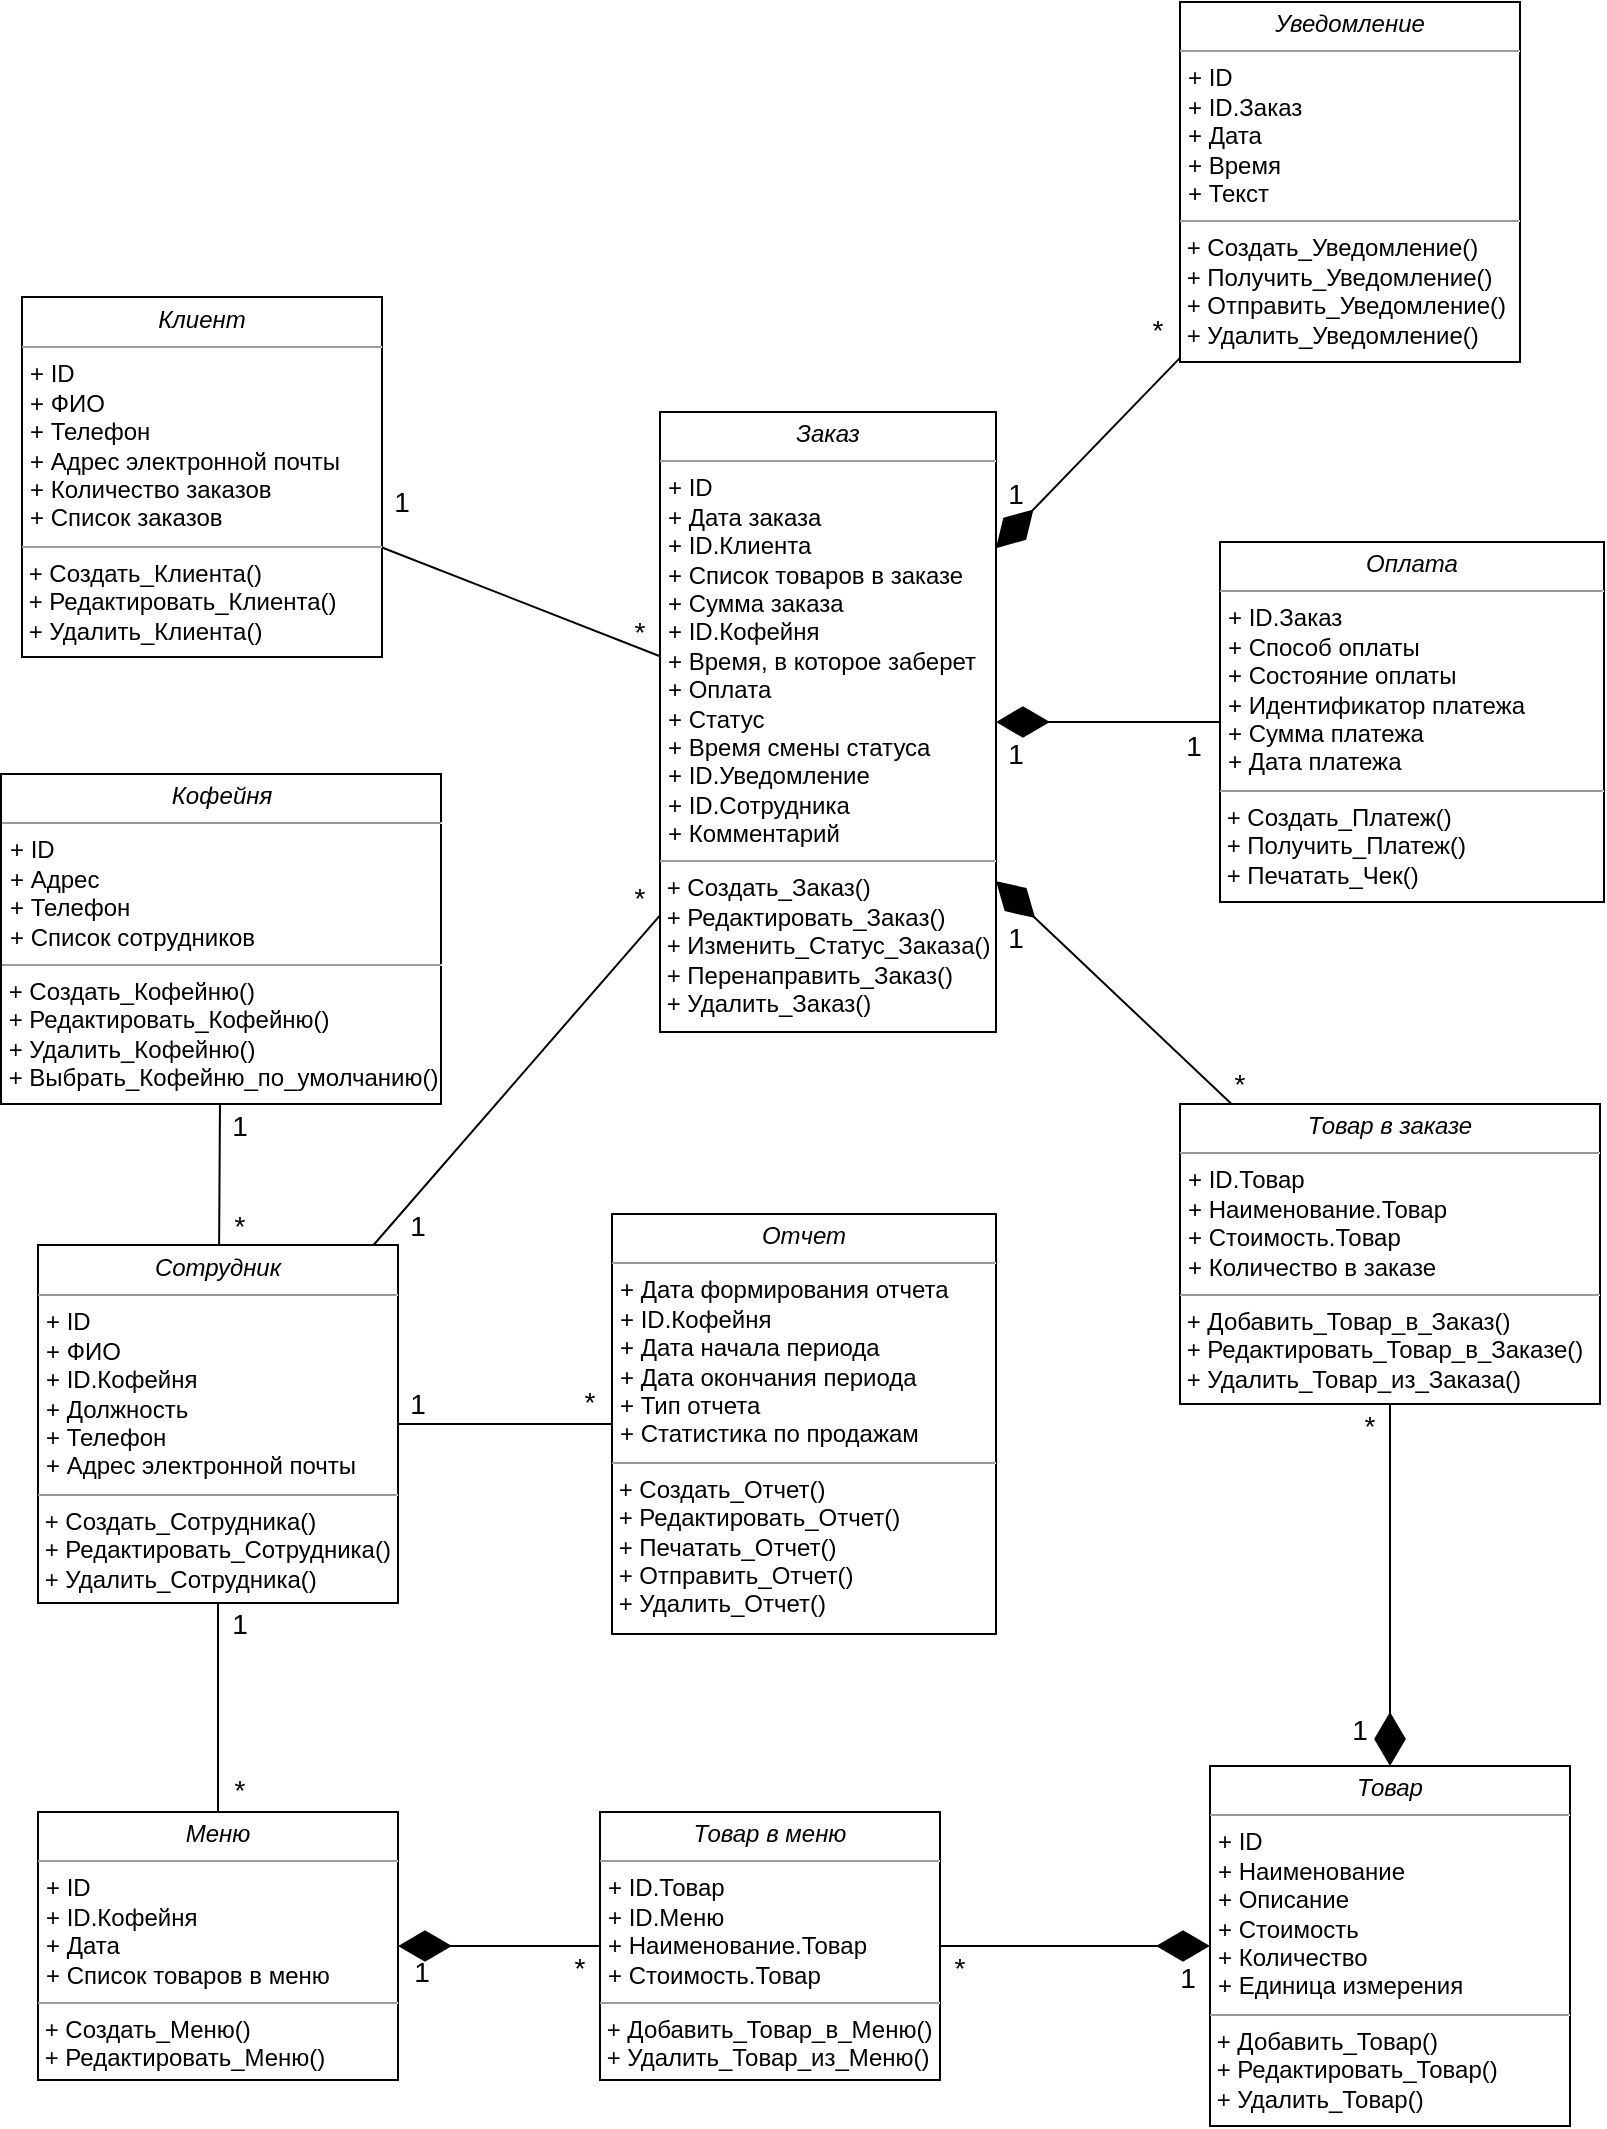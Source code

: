 <mxfile version="23.1.5" type="device" pages="2">
  <diagram name="Диаграмма классов" id="pnoYmBRbnu8oBv1x6RT-">
    <mxGraphModel dx="1050" dy="2967" grid="1" gridSize="10" guides="1" tooltips="1" connect="1" arrows="1" fold="1" page="1" pageScale="1" pageWidth="827" pageHeight="1169" math="0" shadow="0">
      <root>
        <mxCell id="mQN_ESabLHZ2Kg3EOT5M-0" />
        <mxCell id="mQN_ESabLHZ2Kg3EOT5M-1" parent="mQN_ESabLHZ2Kg3EOT5M-0" />
        <mxCell id="mDdm9g5NISHtepqPp6oU-30" value="" style="rounded=0;orthogonalLoop=1;jettySize=auto;html=1;endArrow=none;endFill=0;" parent="mQN_ESabLHZ2Kg3EOT5M-1" source="mDdm9g5NISHtepqPp6oU-2" target="mDdm9g5NISHtepqPp6oU-13" edge="1">
          <mxGeometry relative="1" as="geometry">
            <mxPoint x="310" y="-2005" as="targetPoint" />
          </mxGeometry>
        </mxCell>
        <mxCell id="mDdm9g5NISHtepqPp6oU-2" value="&lt;p style=&quot;margin:0px;margin-top:4px;text-align:center;&quot;&gt;&lt;i&gt;Клиент&lt;/i&gt;&lt;/p&gt;&lt;hr size=&quot;1&quot;&gt;&lt;p style=&quot;margin:0px;margin-left:4px;&quot;&gt;+ ID&lt;/p&gt;&lt;p style=&quot;margin:0px;margin-left:4px;&quot;&gt;+ ФИО&lt;/p&gt;&lt;p style=&quot;margin:0px;margin-left:4px;&quot;&gt;+ Телефон&lt;br&gt;+ Адрес электронной почты&lt;/p&gt;&lt;p style=&quot;margin:0px;margin-left:4px;&quot;&gt;+ Количество заказов&lt;/p&gt;&lt;p style=&quot;margin:0px;margin-left:4px;&quot;&gt;+ Список заказов&lt;/p&gt;&lt;hr size=&quot;1&quot;&gt;&lt;p style=&quot;margin:0px;margin-left:4px;&quot;&gt;&lt;/p&gt;&amp;nbsp;+ Создать_Клиента()&lt;br&gt;&amp;nbsp;+&amp;nbsp;Редактировать_Клиента()&lt;br&gt;&amp;nbsp;+ Удалить_Клиента()" style="verticalAlign=top;align=left;overflow=fill;fontSize=12;fontFamily=Helvetica;html=1;whiteSpace=wrap;" parent="mQN_ESabLHZ2Kg3EOT5M-1" vertex="1">
          <mxGeometry x="30" y="-2152.5" width="180" height="180" as="geometry" />
        </mxCell>
        <mxCell id="7XOp9c6EZep5ufwHKNuO-0" value="" style="edgeStyle=orthogonalEdgeStyle;rounded=0;orthogonalLoop=1;jettySize=auto;html=1;endArrow=none;endFill=0;" parent="mQN_ESabLHZ2Kg3EOT5M-1" source="mDdm9g5NISHtepqPp6oU-3" target="mDdm9g5NISHtepqPp6oU-5" edge="1">
          <mxGeometry relative="1" as="geometry" />
        </mxCell>
        <mxCell id="mDdm9g5NISHtepqPp6oU-3" value="&lt;p style=&quot;margin:0px;margin-top:4px;text-align:center;&quot;&gt;&lt;i&gt;Сотрудник&lt;/i&gt;&lt;/p&gt;&lt;hr size=&quot;1&quot;&gt;&lt;p style=&quot;margin:0px;margin-left:4px;&quot;&gt;+ ID&lt;/p&gt;&lt;p style=&quot;margin:0px;margin-left:4px;&quot;&gt;+ ФИО&lt;/p&gt;&lt;p style=&quot;margin:0px;margin-left:4px;&quot;&gt;+ ID.Кофейня&lt;br&gt;+ Должность&lt;br&gt;&lt;/p&gt;&lt;p style=&quot;margin:0px;margin-left:4px;&quot;&gt;+ Телефон&lt;br style=&quot;border-color: var(--border-color);&quot;&gt;+ Адрес электронной почты&lt;br&gt;&lt;/p&gt;&lt;hr size=&quot;1&quot;&gt;&lt;p style=&quot;margin:0px;margin-left:4px;&quot;&gt;&lt;/p&gt;&amp;nbsp;+ Создать_Сотрудника()&lt;br&gt;&amp;nbsp;+&amp;nbsp;Редактировать_Сотрудника()&lt;br&gt;&amp;nbsp;+ Удалить_Сотрудника()" style="verticalAlign=top;align=left;overflow=fill;fontSize=12;fontFamily=Helvetica;html=1;whiteSpace=wrap;" parent="mQN_ESabLHZ2Kg3EOT5M-1" vertex="1">
          <mxGeometry x="38" y="-1678.5" width="180" height="179" as="geometry" />
        </mxCell>
        <mxCell id="mDdm9g5NISHtepqPp6oU-4" value="&lt;p style=&quot;margin:0px;margin-top:4px;text-align:center;&quot;&gt;&lt;i&gt;Кофейня&lt;/i&gt;&lt;/p&gt;&lt;hr size=&quot;1&quot;&gt;&lt;p style=&quot;margin:0px;margin-left:4px;&quot;&gt;+ ID&lt;/p&gt;&lt;p style=&quot;margin:0px;margin-left:4px;&quot;&gt;+ Адрес&lt;/p&gt;&lt;p style=&quot;margin:0px;margin-left:4px;&quot;&gt;+ Телефон&lt;/p&gt;&lt;p style=&quot;margin:0px;margin-left:4px;&quot;&gt;+ Список сотрудников&lt;/p&gt;&lt;hr size=&quot;1&quot;&gt;&lt;p style=&quot;margin:0px;margin-left:4px;&quot;&gt;&lt;/p&gt;&amp;nbsp;+ Создать_Кофейню()&lt;br&gt;&amp;nbsp;+&amp;nbsp;Редактировать_Кофейню()&lt;br&gt;&amp;nbsp;+ Удалить_Кофейню()&lt;br&gt;&amp;nbsp;+ Выбрать_Кофейню_по_умолчанию()" style="verticalAlign=top;align=left;overflow=fill;fontSize=12;fontFamily=Helvetica;html=1;whiteSpace=wrap;" parent="mQN_ESabLHZ2Kg3EOT5M-1" vertex="1">
          <mxGeometry x="19.5" y="-1914" width="220" height="165" as="geometry" />
        </mxCell>
        <mxCell id="mDdm9g5NISHtepqPp6oU-5" value="&lt;p style=&quot;margin:0px;margin-top:4px;text-align:center;&quot;&gt;&lt;i&gt;Меню&lt;/i&gt;&lt;/p&gt;&lt;hr size=&quot;1&quot;&gt;&lt;p style=&quot;margin:0px;margin-left:4px;&quot;&gt;+ ID&lt;/p&gt;&lt;p style=&quot;margin:0px;margin-left:4px;&quot;&gt;+ ID.Кофейня&lt;/p&gt;&lt;p style=&quot;margin:0px;margin-left:4px;&quot;&gt;+ Дата&lt;/p&gt;&lt;p style=&quot;margin:0px;margin-left:4px;&quot;&gt;+ Список товаров в меню&lt;/p&gt;&lt;hr size=&quot;1&quot;&gt;&lt;p style=&quot;margin:0px;margin-left:4px;&quot;&gt;&lt;/p&gt;&amp;nbsp;+ Создать_Меню()&lt;br&gt;&amp;nbsp;+&amp;nbsp;Редактировать_Меню()" style="verticalAlign=top;align=left;overflow=fill;fontSize=12;fontFamily=Helvetica;html=1;whiteSpace=wrap;" parent="mQN_ESabLHZ2Kg3EOT5M-1" vertex="1">
          <mxGeometry x="38" y="-1395" width="180" height="134" as="geometry" />
        </mxCell>
        <mxCell id="mDdm9g5NISHtepqPp6oU-8" value="&lt;p style=&quot;margin:0px;margin-top:4px;text-align:center;&quot;&gt;&lt;i&gt;Товар&lt;/i&gt;&lt;/p&gt;&lt;hr size=&quot;1&quot;&gt;&lt;p style=&quot;margin:0px;margin-left:4px;&quot;&gt;+ ID&lt;/p&gt;&lt;p style=&quot;margin:0px;margin-left:4px;&quot;&gt;+ Наименование&lt;/p&gt;&lt;p style=&quot;margin:0px;margin-left:4px;&quot;&gt;+ Описание&lt;/p&gt;&lt;p style=&quot;margin:0px;margin-left:4px;&quot;&gt;+ Стоимость&lt;/p&gt;&lt;p style=&quot;margin:0px;margin-left:4px;&quot;&gt;+ Количество&amp;nbsp;&lt;/p&gt;&lt;p style=&quot;margin:0px;margin-left:4px;&quot;&gt;+ Единица измерения&lt;/p&gt;&lt;hr size=&quot;1&quot;&gt;&lt;p style=&quot;margin:0px;margin-left:4px;&quot;&gt;&lt;/p&gt;&amp;nbsp;+ Добавить_Товар()&lt;br&gt;&amp;nbsp;+&amp;nbsp;Редактировать_Товар()&lt;br&gt;&amp;nbsp;+ Удалить_Товар()" style="verticalAlign=top;align=left;overflow=fill;fontSize=12;fontFamily=Helvetica;html=1;whiteSpace=wrap;" parent="mQN_ESabLHZ2Kg3EOT5M-1" vertex="1">
          <mxGeometry x="624" y="-1418" width="180" height="180" as="geometry" />
        </mxCell>
        <mxCell id="mDdm9g5NISHtepqPp6oU-9" value="&lt;p style=&quot;margin:0px;margin-top:4px;text-align:center;&quot;&gt;&lt;i&gt;Товар в заказе&lt;/i&gt;&lt;/p&gt;&lt;hr size=&quot;1&quot;&gt;&lt;p style=&quot;margin:0px;margin-left:4px;&quot;&gt;+ ID.Товар&lt;/p&gt;&lt;p style=&quot;margin:0px;margin-left:4px;&quot;&gt;+ Наименование.Товар&lt;/p&gt;&lt;p style=&quot;margin:0px;margin-left:4px;&quot;&gt;+ Стоимость.Товар&lt;/p&gt;&lt;p style=&quot;margin:0px;margin-left:4px;&quot;&gt;+ Количество в заказе&lt;/p&gt;&lt;hr size=&quot;1&quot;&gt;&lt;p style=&quot;margin:0px;margin-left:4px;&quot;&gt;&lt;/p&gt;&amp;nbsp;+ Добавить_Товар_в_Заказ()&lt;br&gt;&amp;nbsp;+&amp;nbsp;Редактировать_Товар_в_Заказе()&lt;br&gt;&amp;nbsp;+ Удалить_Товар_из_Заказа()" style="verticalAlign=top;align=left;overflow=fill;fontSize=12;fontFamily=Helvetica;html=1;whiteSpace=wrap;" parent="mQN_ESabLHZ2Kg3EOT5M-1" vertex="1">
          <mxGeometry x="609" y="-1749" width="210" height="150" as="geometry" />
        </mxCell>
        <mxCell id="mDdm9g5NISHtepqPp6oU-10" value="&lt;p style=&quot;margin:0px;margin-top:4px;text-align:center;&quot;&gt;&lt;i&gt;Товар в меню&lt;/i&gt;&lt;/p&gt;&lt;hr size=&quot;1&quot;&gt;&lt;p style=&quot;margin:0px;margin-left:4px;&quot;&gt;+ ID.Товар&lt;/p&gt;&lt;p style=&quot;margin:0px;margin-left:4px;&quot;&gt;+ ID.Меню&lt;/p&gt;&lt;p style=&quot;margin:0px;margin-left:4px;&quot;&gt;+ Наименование.Товар&lt;/p&gt;&lt;p style=&quot;margin:0px;margin-left:4px;&quot;&gt;+ Стоимость.Товар&lt;/p&gt;&lt;hr size=&quot;1&quot;&gt;&lt;p style=&quot;margin:0px;margin-left:4px;&quot;&gt;&lt;/p&gt;&amp;nbsp;+ Добавить_Товар_в_Меню()&lt;br&gt;&amp;nbsp;+ Удалить_Товар_из_Меню()" style="verticalAlign=top;align=left;overflow=fill;fontSize=12;fontFamily=Helvetica;html=1;whiteSpace=wrap;" parent="mQN_ESabLHZ2Kg3EOT5M-1" vertex="1">
          <mxGeometry x="319" y="-1395" width="170" height="134" as="geometry" />
        </mxCell>
        <mxCell id="mDdm9g5NISHtepqPp6oU-11" value="&lt;p style=&quot;margin:0px;margin-top:4px;text-align:center;&quot;&gt;&lt;i&gt;Уведомление&lt;/i&gt;&lt;/p&gt;&lt;hr size=&quot;1&quot;&gt;&lt;p style=&quot;margin:0px;margin-left:4px;&quot;&gt;+ ID&lt;/p&gt;&lt;p style=&quot;margin:0px;margin-left:4px;&quot;&gt;+ ID.Заказ&lt;/p&gt;&lt;p style=&quot;margin:0px;margin-left:4px;&quot;&gt;+ Дата&lt;/p&gt;&lt;p style=&quot;margin:0px;margin-left:4px;&quot;&gt;+ Время&lt;/p&gt;&lt;p style=&quot;margin:0px;margin-left:4px;&quot;&gt;+ Текст&lt;/p&gt;&lt;hr size=&quot;1&quot;&gt;&lt;p style=&quot;margin:0px;margin-left:4px;&quot;&gt;&lt;/p&gt;&amp;nbsp;+ Создать_Уведомление()&lt;br&gt;&amp;nbsp;+ Получить_Уведомление()&lt;br&gt;&amp;nbsp;+ Отправить_Уведомление()&lt;br&gt;&amp;nbsp;+ Удалить_Уведомление()" style="verticalAlign=top;align=left;overflow=fill;fontSize=12;fontFamily=Helvetica;html=1;whiteSpace=wrap;" parent="mQN_ESabLHZ2Kg3EOT5M-1" vertex="1">
          <mxGeometry x="609" y="-2300" width="170" height="180" as="geometry" />
        </mxCell>
        <mxCell id="mDdm9g5NISHtepqPp6oU-12" value="&lt;p style=&quot;margin:0px;margin-top:4px;text-align:center;&quot;&gt;&lt;i&gt;Отчет&lt;/i&gt;&lt;/p&gt;&lt;hr size=&quot;1&quot;&gt;&lt;p style=&quot;margin:0px;margin-left:4px;&quot;&gt;+ Дата формирования отчета&lt;/p&gt;&lt;p style=&quot;margin:0px;margin-left:4px;&quot;&gt;+ ID.Кофейня&lt;/p&gt;&lt;p style=&quot;margin:0px;margin-left:4px;&quot;&gt;+ Дата начала периода&lt;/p&gt;&lt;p style=&quot;margin:0px;margin-left:4px;&quot;&gt;+ Дата окончания периода&lt;/p&gt;&lt;p style=&quot;margin:0px;margin-left:4px;&quot;&gt;+ Тип отчета&lt;/p&gt;&lt;p style=&quot;margin:0px;margin-left:4px;&quot;&gt;+ Статистика по продажам&lt;/p&gt;&lt;hr size=&quot;1&quot;&gt;&lt;p style=&quot;margin:0px;margin-left:4px;&quot;&gt;&lt;/p&gt;&amp;nbsp;+ Создать_Отчет()&lt;br&gt;&amp;nbsp;+ Редактировать_Отчет()&lt;br&gt;&amp;nbsp;+ Печатать_Отчет()&lt;br&gt;&amp;nbsp;+ Отправить_Отчет()&lt;br&gt;&amp;nbsp;+ Удалить_Отчет()" style="verticalAlign=top;align=left;overflow=fill;fontSize=12;fontFamily=Helvetica;html=1;whiteSpace=wrap;" parent="mQN_ESabLHZ2Kg3EOT5M-1" vertex="1">
          <mxGeometry x="325" y="-1694" width="192" height="210" as="geometry" />
        </mxCell>
        <mxCell id="mDdm9g5NISHtepqPp6oU-13" value="&lt;p style=&quot;margin:0px;margin-top:4px;text-align:center;&quot;&gt;&lt;i&gt;Заказ&lt;/i&gt;&lt;/p&gt;&lt;hr size=&quot;1&quot;&gt;&lt;p style=&quot;margin:0px;margin-left:4px;&quot;&gt;+ ID&amp;nbsp;&lt;/p&gt;&lt;p style=&quot;margin:0px;margin-left:4px;&quot;&gt;+ Дата заказа&lt;/p&gt;&lt;p style=&quot;margin:0px;margin-left:4px;&quot;&gt;+ ID.Клиента&lt;/p&gt;&lt;p style=&quot;margin:0px;margin-left:4px;&quot;&gt;+ Список товаров в заказе&lt;/p&gt;&lt;p style=&quot;margin:0px;margin-left:4px;&quot;&gt;+ Сумма заказа&lt;/p&gt;&lt;p style=&quot;margin:0px;margin-left:4px;&quot;&gt;+ ID.Кофейня&lt;br&gt;&lt;/p&gt;&lt;p style=&quot;margin:0px;margin-left:4px;&quot;&gt;+ Время, в которое заберет&lt;/p&gt;&lt;p style=&quot;margin:0px;margin-left:4px;&quot;&gt;+ Оплата&lt;/p&gt;&lt;p style=&quot;margin:0px;margin-left:4px;&quot;&gt;+ Статус&lt;/p&gt;&lt;p style=&quot;margin:0px;margin-left:4px;&quot;&gt;+ Время смены статуса&lt;/p&gt;&lt;p style=&quot;margin:0px;margin-left:4px;&quot;&gt;+ ID.Уведомление&lt;/p&gt;&lt;p style=&quot;margin:0px;margin-left:4px;&quot;&gt;+ ID.Сотрудника&lt;/p&gt;&lt;p style=&quot;margin:0px;margin-left:4px;&quot;&gt;+ Комментарий&lt;/p&gt;&lt;hr size=&quot;1&quot;&gt;&lt;p style=&quot;margin:0px;margin-left:4px;&quot;&gt;&lt;/p&gt;&amp;nbsp;+ Создать_Заказ()&lt;br&gt;&amp;nbsp;+ Редактировать_Заказ()&lt;br&gt;&amp;nbsp;+ Изменить_Статус_Заказа()&lt;br&gt;&amp;nbsp;+ Перенаправить_Заказ()&lt;br&gt;&amp;nbsp;+ Удалить_Заказ()" style="verticalAlign=top;align=left;overflow=fill;fontSize=12;fontFamily=Helvetica;html=1;whiteSpace=wrap;" parent="mQN_ESabLHZ2Kg3EOT5M-1" vertex="1">
          <mxGeometry x="349" y="-2095" width="168" height="310" as="geometry" />
        </mxCell>
        <mxCell id="mDdm9g5NISHtepqPp6oU-15" value="" style="endArrow=none;endFill=0;endSize=24;html=1;rounded=0;" parent="mQN_ESabLHZ2Kg3EOT5M-1" source="mDdm9g5NISHtepqPp6oU-3" target="mDdm9g5NISHtepqPp6oU-4" edge="1">
          <mxGeometry width="160" relative="1" as="geometry">
            <mxPoint x="460" y="-1670" as="sourcePoint" />
            <mxPoint x="300" y="-1600" as="targetPoint" />
          </mxGeometry>
        </mxCell>
        <mxCell id="mDdm9g5NISHtepqPp6oU-16" value="" style="endArrow=diamondThin;endFill=1;endSize=24;html=1;rounded=0;" parent="mQN_ESabLHZ2Kg3EOT5M-1" source="mDdm9g5NISHtepqPp6oU-21" target="mDdm9g5NISHtepqPp6oU-13" edge="1">
          <mxGeometry width="160" relative="1" as="geometry">
            <mxPoint x="247" y="-1730" as="sourcePoint" />
            <mxPoint x="407" y="-1730" as="targetPoint" />
          </mxGeometry>
        </mxCell>
        <mxCell id="mDdm9g5NISHtepqPp6oU-21" value="&lt;p style=&quot;margin:0px;margin-top:4px;text-align:center;&quot;&gt;&lt;i&gt;Оплата&lt;/i&gt;&lt;/p&gt;&lt;hr size=&quot;1&quot;&gt;&lt;p style=&quot;margin:0px;margin-left:4px;&quot;&gt;+ ID.Заказ&lt;/p&gt;&lt;p style=&quot;margin:0px;margin-left:4px;&quot;&gt;+ Способ оплаты&lt;/p&gt;&lt;p style=&quot;margin:0px;margin-left:4px;&quot;&gt;+ Состояние оплаты&lt;/p&gt;&lt;p style=&quot;margin:0px;margin-left:4px;&quot;&gt;+ Идентификатор платежа&lt;/p&gt;&lt;p style=&quot;margin:0px;margin-left:4px;&quot;&gt;+ Сумма платежа&lt;/p&gt;&lt;p style=&quot;margin:0px;margin-left:4px;&quot;&gt;+ Дата платежа&lt;/p&gt;&lt;hr size=&quot;1&quot;&gt;&lt;p style=&quot;margin:0px;margin-left:4px;&quot;&gt;&lt;/p&gt;&amp;nbsp;+ Создать_Платеж()&lt;br&gt;&amp;nbsp;+ Получить_Платеж()&lt;br&gt;&amp;nbsp;+ Печатать_Чек()" style="verticalAlign=top;align=left;overflow=fill;fontSize=12;fontFamily=Helvetica;html=1;whiteSpace=wrap;" parent="mQN_ESabLHZ2Kg3EOT5M-1" vertex="1">
          <mxGeometry x="629" y="-2030" width="192" height="180" as="geometry" />
        </mxCell>
        <mxCell id="mDdm9g5NISHtepqPp6oU-22" value="" style="endArrow=diamondThin;endFill=1;endSize=24;html=1;rounded=0;" parent="mQN_ESabLHZ2Kg3EOT5M-1" source="mDdm9g5NISHtepqPp6oU-9" target="mDdm9g5NISHtepqPp6oU-13" edge="1">
          <mxGeometry width="160" relative="1" as="geometry">
            <mxPoint x="487" y="-1430" as="sourcePoint" />
            <mxPoint x="987" y="-1330" as="targetPoint" />
          </mxGeometry>
        </mxCell>
        <mxCell id="mDdm9g5NISHtepqPp6oU-25" value="" style="endArrow=diamondThin;endFill=1;endSize=24;html=1;rounded=0;" parent="mQN_ESabLHZ2Kg3EOT5M-1" source="mDdm9g5NISHtepqPp6oU-10" target="mDdm9g5NISHtepqPp6oU-5" edge="1">
          <mxGeometry width="160" relative="1" as="geometry">
            <mxPoint x="462" y="-1296" as="sourcePoint" />
            <mxPoint x="210" y="-1296" as="targetPoint" />
          </mxGeometry>
        </mxCell>
        <mxCell id="mDdm9g5NISHtepqPp6oU-27" value="" style="endArrow=none;endFill=0;endSize=24;html=1;rounded=0;" parent="mQN_ESabLHZ2Kg3EOT5M-1" source="mDdm9g5NISHtepqPp6oU-3" target="mDdm9g5NISHtepqPp6oU-13" edge="1">
          <mxGeometry width="160" relative="1" as="geometry">
            <mxPoint x="-130" y="-1672" as="sourcePoint" />
            <mxPoint x="350" y="-1708" as="targetPoint" />
          </mxGeometry>
        </mxCell>
        <mxCell id="mDdm9g5NISHtepqPp6oU-28" value="" style="endArrow=none;endFill=0;endSize=24;html=1;rounded=0;" parent="mQN_ESabLHZ2Kg3EOT5M-1" source="mDdm9g5NISHtepqPp6oU-3" target="mDdm9g5NISHtepqPp6oU-12" edge="1">
          <mxGeometry width="160" relative="1" as="geometry">
            <mxPoint x="50" y="-1618" as="sourcePoint" />
            <mxPoint x="1032" y="-1219" as="targetPoint" />
          </mxGeometry>
        </mxCell>
        <mxCell id="mDdm9g5NISHtepqPp6oU-31" value="" style="endArrow=diamondThin;endFill=1;endSize=24;html=1;rounded=0;" parent="mQN_ESabLHZ2Kg3EOT5M-1" source="mDdm9g5NISHtepqPp6oU-11" target="mDdm9g5NISHtepqPp6oU-13" edge="1">
          <mxGeometry width="160" relative="1" as="geometry">
            <mxPoint x="657" y="-1854" as="sourcePoint" />
            <mxPoint x="527" y="-1906" as="targetPoint" />
          </mxGeometry>
        </mxCell>
        <mxCell id="OP5o7UBOkgQUn4cT78_k-0" value="&lt;font color=&quot;#000000&quot;&gt;*&lt;/font&gt;" style="text;html=1;strokeColor=none;fillColor=none;align=center;verticalAlign=middle;whiteSpace=wrap;rounded=0;fontSize=14;fontColor=#FF0000;" parent="mQN_ESabLHZ2Kg3EOT5M-1" vertex="1">
          <mxGeometry x="304" y="-1610" width="20" height="20" as="geometry" />
        </mxCell>
        <mxCell id="dKbYynUUNM6RtVyNel09-0" value="&lt;font color=&quot;#000000&quot;&gt;1&lt;/font&gt;" style="text;html=1;strokeColor=none;fillColor=none;align=center;verticalAlign=middle;whiteSpace=wrap;rounded=0;fontSize=14;fontColor=#FF0000;" parent="mQN_ESabLHZ2Kg3EOT5M-1" vertex="1">
          <mxGeometry x="218" y="-1698.5" width="20" height="20" as="geometry" />
        </mxCell>
        <mxCell id="dKbYynUUNM6RtVyNel09-2" value="&lt;font color=&quot;#000000&quot;&gt;1&lt;/font&gt;" style="text;html=1;strokeColor=none;fillColor=none;align=center;verticalAlign=middle;whiteSpace=wrap;rounded=0;fontSize=14;fontColor=#FF0000;" parent="mQN_ESabLHZ2Kg3EOT5M-1" vertex="1">
          <mxGeometry x="128.5" y="-1748" width="20" height="20" as="geometry" />
        </mxCell>
        <mxCell id="dKbYynUUNM6RtVyNel09-3" value="&lt;font color=&quot;#000000&quot;&gt;*&lt;/font&gt;" style="text;html=1;strokeColor=none;fillColor=none;align=center;verticalAlign=middle;whiteSpace=wrap;rounded=0;fontSize=14;fontColor=#FF0000;" parent="mQN_ESabLHZ2Kg3EOT5M-1" vertex="1">
          <mxGeometry x="128.5" y="-1698.5" width="20" height="20" as="geometry" />
        </mxCell>
        <mxCell id="dKbYynUUNM6RtVyNel09-6" value="&lt;font color=&quot;#000000&quot;&gt;1&lt;/font&gt;" style="text;html=1;strokeColor=none;fillColor=none;align=center;verticalAlign=middle;whiteSpace=wrap;rounded=0;fontSize=14;fontColor=#FF0000;" parent="mQN_ESabLHZ2Kg3EOT5M-1" vertex="1">
          <mxGeometry x="210" y="-2060" width="20" height="20" as="geometry" />
        </mxCell>
        <mxCell id="dKbYynUUNM6RtVyNel09-9" value="&lt;font color=&quot;#000000&quot;&gt;*&lt;/font&gt;" style="text;html=1;strokeColor=none;fillColor=none;align=center;verticalAlign=middle;whiteSpace=wrap;rounded=0;fontSize=14;fontColor=#FF0000;" parent="mQN_ESabLHZ2Kg3EOT5M-1" vertex="1">
          <mxGeometry x="329" y="-1995" width="20" height="20" as="geometry" />
        </mxCell>
        <mxCell id="dKbYynUUNM6RtVyNel09-10" value="&lt;font color=&quot;#000000&quot;&gt;*&lt;/font&gt;" style="text;html=1;strokeColor=none;fillColor=none;align=center;verticalAlign=middle;whiteSpace=wrap;rounded=0;fontSize=14;fontColor=#FF0000;" parent="mQN_ESabLHZ2Kg3EOT5M-1" vertex="1">
          <mxGeometry x="329" y="-1862" width="20" height="20" as="geometry" />
        </mxCell>
        <mxCell id="dKbYynUUNM6RtVyNel09-11" value="&lt;font color=&quot;#000000&quot;&gt;1&lt;/font&gt;" style="text;html=1;strokeColor=none;fillColor=none;align=center;verticalAlign=middle;whiteSpace=wrap;rounded=0;fontSize=14;fontColor=#FF0000;" parent="mQN_ESabLHZ2Kg3EOT5M-1" vertex="1">
          <mxGeometry x="218" y="-1609.5" width="20" height="20" as="geometry" />
        </mxCell>
        <mxCell id="dKbYynUUNM6RtVyNel09-13" value="&lt;font color=&quot;#000000&quot;&gt;1&lt;/font&gt;" style="text;html=1;strokeColor=none;fillColor=none;align=center;verticalAlign=middle;whiteSpace=wrap;rounded=0;fontSize=14;fontColor=#FF0000;" parent="mQN_ESabLHZ2Kg3EOT5M-1" vertex="1">
          <mxGeometry x="517" y="-1934" width="20" height="20" as="geometry" />
        </mxCell>
        <mxCell id="dKbYynUUNM6RtVyNel09-14" value="&lt;font color=&quot;#000000&quot;&gt;1&lt;/font&gt;" style="text;html=1;strokeColor=none;fillColor=none;align=center;verticalAlign=middle;whiteSpace=wrap;rounded=0;fontSize=14;fontColor=#FF0000;" parent="mQN_ESabLHZ2Kg3EOT5M-1" vertex="1">
          <mxGeometry x="606" y="-1938" width="20" height="20" as="geometry" />
        </mxCell>
        <mxCell id="dKbYynUUNM6RtVyNel09-15" value="&lt;font color=&quot;#000000&quot;&gt;1&lt;/font&gt;" style="text;html=1;strokeColor=none;fillColor=none;align=center;verticalAlign=middle;whiteSpace=wrap;rounded=0;fontSize=14;fontColor=#FF0000;" parent="mQN_ESabLHZ2Kg3EOT5M-1" vertex="1">
          <mxGeometry x="517" y="-1842" width="20" height="20" as="geometry" />
        </mxCell>
        <mxCell id="dKbYynUUNM6RtVyNel09-16" value="&lt;font color=&quot;#000000&quot;&gt;*&lt;/font&gt;" style="text;html=1;strokeColor=none;fillColor=none;align=center;verticalAlign=middle;whiteSpace=wrap;rounded=0;fontSize=14;fontColor=#FF0000;" parent="mQN_ESabLHZ2Kg3EOT5M-1" vertex="1">
          <mxGeometry x="629" y="-1769" width="20" height="20" as="geometry" />
        </mxCell>
        <mxCell id="dKbYynUUNM6RtVyNel09-17" value="&lt;font color=&quot;#000000&quot;&gt;*&lt;/font&gt;" style="text;html=1;strokeColor=none;fillColor=none;align=center;verticalAlign=middle;whiteSpace=wrap;rounded=0;fontSize=14;fontColor=#FF0000;" parent="mQN_ESabLHZ2Kg3EOT5M-1" vertex="1">
          <mxGeometry x="588" y="-2146" width="20" height="20" as="geometry" />
        </mxCell>
        <mxCell id="dKbYynUUNM6RtVyNel09-18" value="&lt;font color=&quot;#000000&quot;&gt;1&lt;/font&gt;" style="text;html=1;strokeColor=none;fillColor=none;align=center;verticalAlign=middle;whiteSpace=wrap;rounded=0;fontSize=14;fontColor=#FF0000;" parent="mQN_ESabLHZ2Kg3EOT5M-1" vertex="1">
          <mxGeometry x="517" y="-2064" width="20" height="20" as="geometry" />
        </mxCell>
        <mxCell id="dKbYynUUNM6RtVyNel09-20" value="&lt;font color=&quot;#000000&quot;&gt;1&lt;/font&gt;" style="text;html=1;strokeColor=none;fillColor=none;align=center;verticalAlign=middle;whiteSpace=wrap;rounded=0;fontSize=14;fontColor=#FF0000;" parent="mQN_ESabLHZ2Kg3EOT5M-1" vertex="1">
          <mxGeometry x="219.5" y="-1325" width="20" height="20" as="geometry" />
        </mxCell>
        <mxCell id="dKbYynUUNM6RtVyNel09-21" value="&lt;font color=&quot;#000000&quot;&gt;*&lt;/font&gt;" style="text;html=1;strokeColor=none;fillColor=none;align=center;verticalAlign=middle;whiteSpace=wrap;rounded=0;fontSize=14;fontColor=#FF0000;" parent="mQN_ESabLHZ2Kg3EOT5M-1" vertex="1">
          <mxGeometry x="299" y="-1327" width="20" height="20" as="geometry" />
        </mxCell>
        <mxCell id="dKbYynUUNM6RtVyNel09-24" value="" style="endArrow=diamondThin;endFill=1;endSize=24;html=1;rounded=0;" parent="mQN_ESabLHZ2Kg3EOT5M-1" source="mDdm9g5NISHtepqPp6oU-10" target="mDdm9g5NISHtepqPp6oU-8" edge="1">
          <mxGeometry width="160" relative="1" as="geometry">
            <mxPoint x="499.0" y="-1296" as="sourcePoint" />
            <mxPoint x="634.0" y="-1296" as="targetPoint" />
          </mxGeometry>
        </mxCell>
        <mxCell id="dKbYynUUNM6RtVyNel09-25" value="&lt;font color=&quot;#000000&quot;&gt;*&lt;/font&gt;" style="text;html=1;strokeColor=none;fillColor=none;align=center;verticalAlign=middle;whiteSpace=wrap;rounded=0;fontSize=14;fontColor=#FF0000;" parent="mQN_ESabLHZ2Kg3EOT5M-1" vertex="1">
          <mxGeometry x="489" y="-1327" width="20" height="20" as="geometry" />
        </mxCell>
        <mxCell id="dKbYynUUNM6RtVyNel09-26" value="&lt;font color=&quot;#000000&quot;&gt;1&lt;/font&gt;" style="text;html=1;strokeColor=none;fillColor=none;align=center;verticalAlign=middle;whiteSpace=wrap;rounded=0;fontSize=14;fontColor=#FF0000;" parent="mQN_ESabLHZ2Kg3EOT5M-1" vertex="1">
          <mxGeometry x="603" y="-1322" width="20" height="20" as="geometry" />
        </mxCell>
        <mxCell id="dKbYynUUNM6RtVyNel09-28" value="" style="endArrow=diamondThin;endFill=1;endSize=24;html=1;rounded=0;" parent="mQN_ESabLHZ2Kg3EOT5M-1" source="mDdm9g5NISHtepqPp6oU-9" target="mDdm9g5NISHtepqPp6oU-8" edge="1">
          <mxGeometry width="160" relative="1" as="geometry">
            <mxPoint x="509" y="-1520" as="sourcePoint" />
            <mxPoint x="715.463" y="-1429" as="targetPoint" />
          </mxGeometry>
        </mxCell>
        <mxCell id="dKbYynUUNM6RtVyNel09-29" value="&lt;font color=&quot;#000000&quot;&gt;*&lt;/font&gt;" style="text;html=1;strokeColor=none;fillColor=none;align=center;verticalAlign=middle;whiteSpace=wrap;rounded=0;fontSize=14;fontColor=#FF0000;" parent="mQN_ESabLHZ2Kg3EOT5M-1" vertex="1">
          <mxGeometry x="694" y="-1598" width="20" height="20" as="geometry" />
        </mxCell>
        <mxCell id="dKbYynUUNM6RtVyNel09-30" value="&lt;font color=&quot;#000000&quot;&gt;1&lt;/font&gt;" style="text;html=1;strokeColor=none;fillColor=none;align=center;verticalAlign=middle;whiteSpace=wrap;rounded=0;fontSize=14;fontColor=#FF0000;" parent="mQN_ESabLHZ2Kg3EOT5M-1" vertex="1">
          <mxGeometry x="689" y="-1446" width="20" height="20" as="geometry" />
        </mxCell>
        <mxCell id="7XOp9c6EZep5ufwHKNuO-1" value="&lt;font color=&quot;#000000&quot;&gt;1&lt;/font&gt;" style="text;html=1;strokeColor=none;fillColor=none;align=center;verticalAlign=middle;whiteSpace=wrap;rounded=0;fontSize=14;fontColor=#FF0000;" parent="mQN_ESabLHZ2Kg3EOT5M-1" vertex="1">
          <mxGeometry x="128.5" y="-1499" width="20" height="20" as="geometry" />
        </mxCell>
        <mxCell id="7XOp9c6EZep5ufwHKNuO-2" value="&lt;font color=&quot;#000000&quot;&gt;*&lt;/font&gt;" style="text;html=1;strokeColor=none;fillColor=none;align=center;verticalAlign=middle;whiteSpace=wrap;rounded=0;fontSize=14;fontColor=#FF0000;" parent="mQN_ESabLHZ2Kg3EOT5M-1" vertex="1">
          <mxGeometry x="128.5" y="-1416" width="20" height="20" as="geometry" />
        </mxCell>
      </root>
    </mxGraphModel>
  </diagram>
  <diagram id="Mn0H6SIi90Az8wgvcPGq" name="Диаграмма классов Отель">
    <mxGraphModel dx="1909" dy="3625" grid="1" gridSize="10" guides="1" tooltips="1" connect="1" arrows="1" fold="1" page="1" pageScale="1" pageWidth="1169" pageHeight="827" math="0" shadow="0">
      <root>
        <mxCell id="0" />
        <mxCell id="1" parent="0" />
        <mxCell id="TUyqSzqOQgoNekjg0LI9-1" value="" style="rounded=0;orthogonalLoop=1;jettySize=auto;html=1;endArrow=none;endFill=0;" parent="1" source="TUyqSzqOQgoNekjg0LI9-2" target="TUyqSzqOQgoNekjg0LI9-12" edge="1">
          <mxGeometry relative="1" as="geometry">
            <mxPoint x="615.5" y="-1777" as="targetPoint" />
          </mxGeometry>
        </mxCell>
        <mxCell id="TUyqSzqOQgoNekjg0LI9-2" value="&lt;p style=&quot;margin:0px;margin-top:4px;text-align:center;&quot;&gt;&lt;i&gt;Гость&lt;/i&gt;&lt;/p&gt;&lt;hr size=&quot;1&quot;&gt;&lt;p style=&quot;margin:0px;margin-left:4px;&quot;&gt;+ ID&lt;/p&gt;&lt;p style=&quot;margin:0px;margin-left:4px;&quot;&gt;+ Имя&lt;/p&gt;&lt;p style=&quot;margin:0px;margin-left:4px;&quot;&gt;+ Фамилия&lt;/p&gt;&lt;p style=&quot;margin:0px;margin-left:4px;&quot;&gt;+ Логин&lt;/p&gt;&lt;p style=&quot;margin:0px;margin-left:4px;&quot;&gt;+ Пароль&lt;/p&gt;&lt;p style=&quot;margin:0px;margin-left:4px;&quot;&gt;+ Роль&lt;/p&gt;&lt;p style=&quot;margin:0px;margin-left:4px;&quot;&gt;+ Телефон&lt;br&gt;+ Адрес электронной почты&lt;/p&gt;&lt;p style=&quot;margin:0px;margin-left:4px;&quot;&gt;+ Список бронирований&lt;/p&gt;&lt;p style=&quot;margin:0px;margin-left:4px;&quot;&gt;+ Список заказов&lt;/p&gt;&lt;hr size=&quot;1&quot;&gt;&lt;p style=&quot;margin:0px;margin-left:4px;&quot;&gt;&lt;/p&gt;&amp;nbsp;+ Создать_Гостя()&lt;br&gt;&amp;nbsp;+&amp;nbsp;Редактировать_Гостя()&lt;br&gt;&amp;nbsp;+ Удалить_Гостя()" style="verticalAlign=top;align=left;overflow=fill;fontSize=12;fontFamily=Helvetica;html=1;whiteSpace=wrap;" parent="1" vertex="1">
          <mxGeometry x="335.5" y="-1990" width="185.5" height="245.5" as="geometry" />
        </mxCell>
        <mxCell id="TUyqSzqOQgoNekjg0LI9-4" value="&lt;p style=&quot;margin:0px;margin-top:4px;text-align:center;&quot;&gt;&lt;i&gt;Персонал&lt;/i&gt;&lt;/p&gt;&lt;hr size=&quot;1&quot;&gt;&lt;p style=&quot;border-color: var(--border-color); margin: 0px 0px 0px 4px;&quot;&gt;+&amp;nbsp;&lt;font style=&quot;border-color: var(--border-color);&quot;&gt;ID&lt;/font&gt;&lt;/p&gt;&lt;p style=&quot;border-color: var(--border-color); margin: 0px 0px 0px 4px;&quot;&gt;+ Имя&lt;/p&gt;&lt;p style=&quot;border-color: var(--border-color); margin: 0px 0px 0px 4px;&quot;&gt;+ Фамилия&lt;/p&gt;&lt;p style=&quot;border-color: var(--border-color); margin: 0px 0px 0px 4px;&quot;&gt;+ Логин&lt;/p&gt;&lt;p style=&quot;border-color: var(--border-color); margin: 0px 0px 0px 4px;&quot;&gt;+ Пароль&lt;/p&gt;&lt;p style=&quot;border-color: var(--border-color); margin: 0px 0px 0px 4px;&quot;&gt;+ Роль&lt;/p&gt;&lt;p style=&quot;border-color: var(--border-color); margin: 0px 0px 0px 4px;&quot;&gt;+ Телефон&lt;br style=&quot;border-color: var(--border-color);&quot;&gt;+ Адрес электронной почты&lt;/p&gt;&lt;p style=&quot;border-color: var(--border-color); margin: 0px 0px 0px 4px;&quot;&gt;+ Список заказов&lt;/p&gt;&lt;hr size=&quot;1&quot;&gt;&lt;p style=&quot;margin:0px;margin-left:4px;&quot;&gt;&lt;/p&gt;&amp;nbsp;+ Создать_&lt;i style=&quot;border-color: var(--border-color); text-align: center;&quot;&gt;Персонал&lt;/i&gt;()&lt;br&gt;&amp;nbsp;+&amp;nbsp;Редактировать_&lt;i style=&quot;border-color: var(--border-color); text-align: center;&quot;&gt;Персонал&lt;/i&gt;()&lt;br&gt;&amp;nbsp;+ Удалить_&lt;i style=&quot;border-color: var(--border-color); text-align: center;&quot;&gt;Персонал&lt;/i&gt;()" style="verticalAlign=top;align=left;overflow=fill;fontSize=12;fontFamily=Helvetica;html=1;whiteSpace=wrap;" parent="1" vertex="1">
          <mxGeometry x="230" y="-1220" width="190" height="234.5" as="geometry" />
        </mxCell>
        <mxCell id="TUyqSzqOQgoNekjg0LI9-10" value="&lt;p style=&quot;margin:0px;margin-top:4px;text-align:center;&quot;&gt;&lt;i&gt;Уведомления&lt;/i&gt;&lt;/p&gt;&lt;hr size=&quot;1&quot;&gt;&lt;p style=&quot;margin:0px;margin-left:4px;&quot;&gt;+ ID&lt;/p&gt;&lt;p style=&quot;margin:0px;margin-left:4px;&quot;&gt;+ ID.Заказ&lt;/p&gt;&lt;p style=&quot;margin:0px;margin-left:4px;&quot;&gt;+ Дата&lt;/p&gt;&lt;p style=&quot;margin:0px;margin-left:4px;&quot;&gt;+ Время&lt;/p&gt;&lt;p style=&quot;margin:0px;margin-left:4px;&quot;&gt;+ Текст&lt;/p&gt;&lt;hr size=&quot;1&quot;&gt;&lt;p style=&quot;margin:0px;margin-left:4px;&quot;&gt;&lt;/p&gt;&amp;nbsp;+ Создать_Уведомление()&lt;br&gt;&amp;nbsp;+ Получить_Уведомление()&lt;br&gt;&amp;nbsp;+ Отправить_Уведомление()&lt;br&gt;&amp;nbsp;+ Удалить_Уведомление()" style="verticalAlign=top;align=left;overflow=fill;fontSize=12;fontFamily=Helvetica;html=1;whiteSpace=wrap;" parent="1" vertex="1">
          <mxGeometry x="620" y="-1630" width="170" height="180" as="geometry" />
        </mxCell>
        <mxCell id="TUyqSzqOQgoNekjg0LI9-12" value="&lt;p style=&quot;margin:0px;margin-top:4px;text-align:center;&quot;&gt;&lt;i&gt;Заказ&lt;/i&gt;&lt;/p&gt;&lt;hr size=&quot;1&quot;&gt;&lt;p style=&quot;margin:0px;margin-left:4px;&quot;&gt;+ ID&amp;nbsp;&lt;/p&gt;&lt;p style=&quot;margin:0px;margin-left:4px;&quot;&gt;+ Дата заказа&lt;/p&gt;&lt;p style=&quot;margin:0px;margin-left:4px;&quot;&gt;+ ID.Номера&lt;/p&gt;&lt;p style=&quot;margin:0px;margin-left:4px;&quot;&gt;+ Услуга&lt;/p&gt;&lt;p style=&quot;margin:0px;margin-left:4px;&quot;&gt;+ Статус&lt;/p&gt;&lt;p style=&quot;margin:0px;margin-left:4px;&quot;&gt;+&lt;font color=&quot;#ff0000&quot;&gt; ID.Уведомление&lt;/font&gt;&lt;/p&gt;&lt;p style=&quot;margin:0px;margin-left:4px;&quot;&gt;&lt;font color=&quot;#ff0000&quot;&gt;+ ID.Сотрудника&lt;/font&gt;&lt;/p&gt;&lt;hr size=&quot;1&quot;&gt;&lt;p style=&quot;margin:0px;margin-left:4px;&quot;&gt;&lt;/p&gt;&amp;nbsp;+ Создать_Заказ()&lt;br&gt;&amp;nbsp;+ Редактировать_Заказ()&lt;br&gt;&amp;nbsp;+ Изменить_Статус_Заказа()&lt;br&gt;&amp;nbsp;+ Удалить_Заказ()&lt;br&gt;&amp;nbsp;+ &lt;font color=&quot;#ff0000&quot;&gt;Перенаправить_Заказ&lt;/font&gt;()" style="verticalAlign=top;align=left;overflow=fill;fontSize=12;fontFamily=Helvetica;html=1;whiteSpace=wrap;" parent="1" vertex="1">
          <mxGeometry x="341" y="-1660" width="168.5" height="240" as="geometry" />
        </mxCell>
        <mxCell id="TUyqSzqOQgoNekjg0LI9-18" value="" style="endArrow=none;endFill=0;endSize=24;html=1;rounded=0;" parent="1" source="TUyqSzqOQgoNekjg0LI9-4" target="TUyqSzqOQgoNekjg0LI9-12" edge="1">
          <mxGeometry width="160" relative="1" as="geometry">
            <mxPoint x="175.5" y="-1444" as="sourcePoint" />
            <mxPoint x="655.5" y="-1480" as="targetPoint" />
          </mxGeometry>
        </mxCell>
        <mxCell id="TUyqSzqOQgoNekjg0LI9-20" value="" style="endArrow=diamondThin;endFill=1;endSize=24;html=1;rounded=0;" parent="1" source="TUyqSzqOQgoNekjg0LI9-10" target="TUyqSzqOQgoNekjg0LI9-12" edge="1">
          <mxGeometry width="160" relative="1" as="geometry">
            <mxPoint x="962.5" y="-1626" as="sourcePoint" />
            <mxPoint x="832.5" y="-1678" as="targetPoint" />
          </mxGeometry>
        </mxCell>
        <mxCell id="kSS3IpejAgE-Pw-nkBjr-1" value="&lt;p style=&quot;margin:0px;margin-top:4px;text-align:center;&quot;&gt;&lt;i&gt;Отзыв&lt;/i&gt;&lt;/p&gt;&lt;hr size=&quot;1&quot;&gt;&lt;p style=&quot;margin:0px;margin-left:4px;&quot;&gt;+ ID&lt;/p&gt;&lt;p style=&quot;margin:0px;margin-left:4px;&quot;&gt;+ ID.Гостя&lt;/p&gt;&lt;p style=&quot;margin:0px;margin-left:4px;&quot;&gt;+ Дата&lt;/p&gt;&lt;p style=&quot;margin:0px;margin-left:4px;&quot;&gt;+ Время&lt;/p&gt;&lt;p style=&quot;margin:0px;margin-left:4px;&quot;&gt;+ Комментарий(Текст)&lt;/p&gt;&lt;p style=&quot;margin:0px;margin-left:4px;&quot;&gt;+ Оценка&lt;/p&gt;&lt;hr size=&quot;1&quot;&gt;&lt;p style=&quot;margin:0px;margin-left:4px;&quot;&gt;&lt;/p&gt;&amp;nbsp;+ Создать_Отзыв()&lt;br style=&quot;border-color: var(--border-color);&quot;&gt;&amp;nbsp;+ Удалить_Отзыв()" style="verticalAlign=top;align=left;overflow=fill;fontSize=12;fontFamily=Helvetica;html=1;whiteSpace=wrap;" parent="1" vertex="1">
          <mxGeometry x="40" y="-1957.25" width="170" height="180" as="geometry" />
        </mxCell>
        <mxCell id="kSS3IpejAgE-Pw-nkBjr-3" value="&lt;p style=&quot;margin:0px;margin-top:4px;text-align:center;&quot;&gt;&lt;i&gt;Услуга&lt;/i&gt;&lt;/p&gt;&lt;hr size=&quot;1&quot;&gt;&lt;p style=&quot;margin:0px;margin-left:4px;&quot;&gt;+ ID&lt;/p&gt;&lt;p style=&quot;margin:0px;margin-left:4px;&quot;&gt;+ Название&lt;/p&gt;&lt;p style=&quot;margin:0px;margin-left:4px;&quot;&gt;+ Стоимость&lt;br&gt;&lt;/p&gt;&lt;hr size=&quot;1&quot;&gt;&lt;p style=&quot;margin:0px;margin-left:4px;&quot;&gt;&lt;/p&gt;&amp;nbsp;&lt;font color=&quot;#ff0000&quot;&gt;+ Просмотреть_Услугу()&lt;br style=&quot;border-color: var(--border-color);&quot;&gt;&amp;nbsp;+&amp;nbsp;Выбрать_Услугу()&lt;/font&gt;" style="verticalAlign=top;align=left;overflow=fill;fontSize=12;fontFamily=Helvetica;html=1;whiteSpace=wrap;" parent="1" vertex="1">
          <mxGeometry x="10" y="-1510" width="171" height="154.5" as="geometry" />
        </mxCell>
        <mxCell id="kSS3IpejAgE-Pw-nkBjr-4" value="&lt;p style=&quot;margin:0px;margin-top:4px;text-align:center;&quot;&gt;&lt;i&gt;Номер&lt;/i&gt;&lt;/p&gt;&lt;hr size=&quot;1&quot;&gt;&lt;p style=&quot;margin:0px;margin-left:4px;&quot;&gt;+ ID&lt;/p&gt;&lt;p style=&quot;margin:0px;margin-left:4px;&quot;&gt;+ Тип Номера&lt;/p&gt;&lt;p style=&quot;margin:0px;margin-left:4px;&quot;&gt;+ Стоимость за ночь&lt;/p&gt;&lt;p style=&quot;margin:0px;margin-left:4px;&quot;&gt;+ Статус&lt;/p&gt;&lt;hr size=&quot;1&quot;&gt;&lt;p style=&quot;margin:0px;margin-left:4px;&quot;&gt;&lt;/p&gt;&lt;font color=&quot;#ff0000&quot;&gt;&amp;nbsp;+ Просмотреть_Номер()&lt;/font&gt;&lt;br style=&quot;border-color: var(--border-color); color: rgb(255, 0, 0);&quot;&gt;&lt;span style=&quot;color: rgb(255, 0, 0);&quot;&gt;&amp;nbsp;+&amp;nbsp;Выбрать_Номер()&lt;br&gt;&lt;/span&gt;&amp;nbsp;&lt;font color=&quot;#ff0000&quot;&gt;+ Убрать_Номер()&lt;br&gt;&amp;nbsp;+ Заселить_Номер()&lt;br&gt;&amp;nbsp;+ Выселить_Номер()&lt;br&gt;&amp;nbsp;+ Изменить_Статус_Номера()&lt;br&gt;&lt;/font&gt;" style="verticalAlign=top;align=left;overflow=fill;fontSize=12;fontFamily=Helvetica;html=1;whiteSpace=wrap;" parent="1" vertex="1">
          <mxGeometry x="950" y="-1680" width="180" height="210" as="geometry" />
        </mxCell>
        <mxCell id="kSS3IpejAgE-Pw-nkBjr-5" value="&lt;p style=&quot;margin:0px;margin-top:4px;text-align:center;&quot;&gt;&lt;i&gt;Бронь&lt;/i&gt;&lt;/p&gt;&lt;hr size=&quot;1&quot;&gt;&lt;p style=&quot;margin:0px;margin-left:4px;&quot;&gt;+ ID&lt;/p&gt;&lt;p style=&quot;margin:0px;margin-left:4px;&quot;&gt;+ Дата бронирования&lt;/p&gt;&lt;p style=&quot;margin:0px;margin-left:4px;&quot;&gt;+ Дата заселения&amp;nbsp;&lt;/p&gt;&lt;p style=&quot;margin:0px;margin-left:4px;&quot;&gt;+ Дата выселения&lt;/p&gt;&lt;p style=&quot;margin:0px;margin-left:4px;&quot;&gt;+ Статус бронирования&lt;/p&gt;&lt;p style=&quot;margin:0px;margin-left:4px;&quot;&gt;+ Номер комнаты&lt;/p&gt;&lt;p style=&quot;margin:0px;margin-left:4px;&quot;&gt;+ Гость&lt;/p&gt;&lt;p style=&quot;margin:0px;margin-left:4px;&quot;&gt;+ Стоимость&lt;/p&gt;&lt;hr size=&quot;1&quot;&gt;&lt;p style=&quot;margin:0px;margin-left:4px;&quot;&gt;&lt;/p&gt;&amp;nbsp;+ Создать_&lt;i style=&quot;border-color: var(--border-color); text-align: center;&quot;&gt;Бронь&lt;/i&gt;()&lt;br&gt;&amp;nbsp;+ Редактировать_Бронь()&lt;br&gt;&amp;nbsp;+ Удалить_Бронь()&lt;br&gt;&amp;nbsp;+ Посмотреть_СписокБрони()" style="verticalAlign=top;align=left;overflow=fill;fontSize=12;fontFamily=Helvetica;html=1;whiteSpace=wrap;" parent="1" vertex="1">
          <mxGeometry x="680" y="-1977.25" width="179" height="220" as="geometry" />
        </mxCell>
        <mxCell id="kSS3IpejAgE-Pw-nkBjr-6" value="" style="rounded=0;orthogonalLoop=1;jettySize=auto;html=1;endArrow=none;endFill=0;entryX=1;entryY=0.5;entryDx=0;entryDy=0;exitX=0.5;exitY=0;exitDx=0;exitDy=0;" parent="1" source="TUyqSzqOQgoNekjg0LI9-4" target="kSS3IpejAgE-Pw-nkBjr-3" edge="1">
          <mxGeometry relative="1" as="geometry">
            <mxPoint x="271" y="-1792.5" as="targetPoint" />
            <mxPoint x="540" y="-1580" as="sourcePoint" />
          </mxGeometry>
        </mxCell>
        <mxCell id="kSS3IpejAgE-Pw-nkBjr-7" value="" style="rounded=0;orthogonalLoop=1;jettySize=auto;html=1;endArrow=none;endFill=0;exitX=0;exitY=0.5;exitDx=0;exitDy=0;entryX=1;entryY=0.5;entryDx=0;entryDy=0;" parent="1" source="kSS3IpejAgE-Pw-nkBjr-5" target="TUyqSzqOQgoNekjg0LI9-2" edge="1">
          <mxGeometry relative="1" as="geometry">
            <mxPoint x="446" y="-1640" as="targetPoint" />
            <mxPoint x="447" y="-1724" as="sourcePoint" />
          </mxGeometry>
        </mxCell>
        <mxCell id="kSS3IpejAgE-Pw-nkBjr-8" value="" style="rounded=0;orthogonalLoop=1;jettySize=auto;html=1;endArrow=none;endFill=0;exitX=1;exitY=0.5;exitDx=0;exitDy=0;entryX=0;entryY=0.5;entryDx=0;entryDy=0;" parent="1" source="kSS3IpejAgE-Pw-nkBjr-1" target="TUyqSzqOQgoNekjg0LI9-2" edge="1">
          <mxGeometry relative="1" as="geometry">
            <mxPoint x="456" y="-2026" as="targetPoint" />
            <mxPoint x="457" y="-2110" as="sourcePoint" />
          </mxGeometry>
        </mxCell>
        <mxCell id="kSS3IpejAgE-Pw-nkBjr-9" value="" style="rounded=0;orthogonalLoop=1;jettySize=auto;html=1;endArrow=none;endFill=0;exitX=0;exitY=0.5;exitDx=0;exitDy=0;entryX=1;entryY=0.5;entryDx=0;entryDy=0;" parent="1" source="kSS3IpejAgE-Pw-nkBjr-4" target="kSS3IpejAgE-Pw-nkBjr-5" edge="1">
          <mxGeometry relative="1" as="geometry">
            <mxPoint x="466" y="-1620" as="targetPoint" />
            <mxPoint x="467" y="-1704" as="sourcePoint" />
          </mxGeometry>
        </mxCell>
        <mxCell id="kSS3IpejAgE-Pw-nkBjr-10" value="" style="rounded=0;orthogonalLoop=1;jettySize=auto;html=1;endArrow=none;endFill=0;exitX=-0.003;exitY=0.548;exitDx=0;exitDy=0;exitPerimeter=0;entryX=1;entryY=0.5;entryDx=0;entryDy=0;" parent="1" source="kSS3IpejAgE-Pw-nkBjr-4" target="TUyqSzqOQgoNekjg0LI9-4" edge="1">
          <mxGeometry relative="1" as="geometry">
            <mxPoint x="476" y="-1610" as="targetPoint" />
            <mxPoint x="477" y="-1694" as="sourcePoint" />
          </mxGeometry>
        </mxCell>
        <mxCell id="5iGGjrNGeUgR1MOdUnFI-1" value="&lt;font color=&quot;#000000&quot;&gt;1&lt;/font&gt;" style="text;html=1;strokeColor=none;fillColor=none;align=center;verticalAlign=middle;whiteSpace=wrap;rounded=0;fontSize=14;fontColor=#FF0000;" vertex="1" parent="1">
          <mxGeometry x="511" y="-1530" width="20" height="20" as="geometry" />
        </mxCell>
        <mxCell id="5iGGjrNGeUgR1MOdUnFI-2" value="&lt;font color=&quot;#000000&quot;&gt;1&lt;/font&gt;" style="text;html=1;strokeColor=none;fillColor=none;align=center;verticalAlign=middle;whiteSpace=wrap;rounded=0;fontSize=14;fontColor=#FF0000;" vertex="1" parent="1">
          <mxGeometry x="300" y="-1240" width="20" height="20" as="geometry" />
        </mxCell>
        <mxCell id="5iGGjrNGeUgR1MOdUnFI-5" value="&lt;font color=&quot;#000000&quot;&gt;1&lt;/font&gt;" style="text;html=1;strokeColor=none;fillColor=none;align=center;verticalAlign=middle;whiteSpace=wrap;rounded=0;fontSize=14;fontColor=#FF0000;" vertex="1" parent="1">
          <mxGeometry x="521" y="-1890" width="20" height="20" as="geometry" />
        </mxCell>
        <mxCell id="5iGGjrNGeUgR1MOdUnFI-6" value="&lt;font color=&quot;#000000&quot;&gt;1&lt;/font&gt;" style="text;html=1;strokeColor=none;fillColor=none;align=center;verticalAlign=middle;whiteSpace=wrap;rounded=0;fontSize=14;fontColor=#FF0000;" vertex="1" parent="1">
          <mxGeometry x="315" y="-1890" width="20" height="20" as="geometry" />
        </mxCell>
        <mxCell id="iN-TjVlmcMMG7EV2E0Gu-1" value="&lt;font color=&quot;#000000&quot;&gt;*&lt;/font&gt;" style="text;html=1;strokeColor=none;fillColor=none;align=center;verticalAlign=middle;whiteSpace=wrap;rounded=0;fontSize=14;fontColor=#FF0000;" vertex="1" parent="1">
          <mxGeometry x="181" y="-1440" width="20" height="20" as="geometry" />
        </mxCell>
        <mxCell id="iN-TjVlmcMMG7EV2E0Gu-2" value="&lt;font color=&quot;#000000&quot;&gt;*&lt;/font&gt;" style="text;html=1;strokeColor=none;fillColor=none;align=center;verticalAlign=middle;whiteSpace=wrap;rounded=0;fontSize=14;fontColor=#FF0000;" vertex="1" parent="1">
          <mxGeometry x="600" y="-1540" width="20" height="20" as="geometry" />
        </mxCell>
        <mxCell id="iN-TjVlmcMMG7EV2E0Gu-3" value="&lt;font color=&quot;#000000&quot;&gt;*&lt;/font&gt;" style="text;html=1;strokeColor=none;fillColor=none;align=center;verticalAlign=middle;whiteSpace=wrap;rounded=0;fontSize=14;fontColor=#FF0000;" vertex="1" parent="1">
          <mxGeometry x="660" y="-1890" width="20" height="20" as="geometry" />
        </mxCell>
        <mxCell id="iN-TjVlmcMMG7EV2E0Gu-4" value="&lt;font color=&quot;#000000&quot;&gt;*&lt;/font&gt;" style="text;html=1;strokeColor=none;fillColor=none;align=center;verticalAlign=middle;whiteSpace=wrap;rounded=0;fontSize=14;fontColor=#FF0000;" vertex="1" parent="1">
          <mxGeometry x="210" y="-1890" width="20" height="20" as="geometry" />
        </mxCell>
        <mxCell id="iN-TjVlmcMMG7EV2E0Gu-5" value="&lt;font color=&quot;#000000&quot;&gt;*&lt;/font&gt;" style="text;html=1;strokeColor=none;fillColor=none;align=center;verticalAlign=middle;whiteSpace=wrap;rounded=0;fontSize=14;fontColor=#FF0000;" vertex="1" parent="1">
          <mxGeometry x="400" y="-1410" width="20" height="20" as="geometry" />
        </mxCell>
      </root>
    </mxGraphModel>
  </diagram>
</mxfile>
